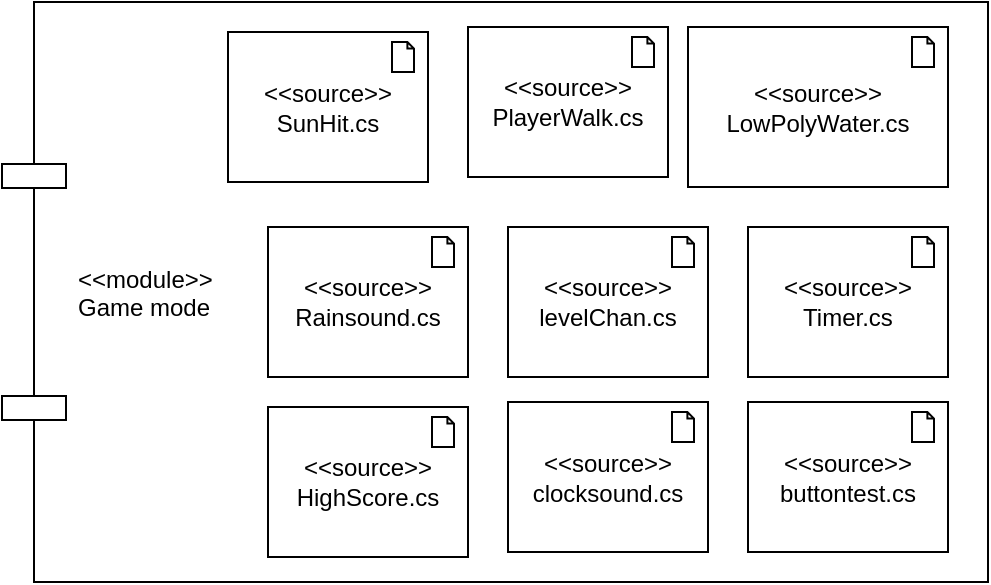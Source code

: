 <mxfile version="12.1.4" type="device" pages="1"><diagram id="ApSZpCxvYskE-ReW1Nhw" name="Page-1"><mxGraphModel dx="1005" dy="493" grid="1" gridSize="10" guides="1" tooltips="1" connect="1" arrows="1" fold="1" page="1" pageScale="1" pageWidth="850" pageHeight="1100" math="0" shadow="0"><root><mxCell id="0"/><mxCell id="1" parent="0"/><mxCell id="yt_TXV9oLms6KYk4RMP8-28" value="&lt;&lt;module&gt;&gt;&#10;Game mode" style="shape=component;align=left;spacingLeft=36;" parent="1" vertex="1"><mxGeometry x="27" y="320" width="493" height="290" as="geometry"/></mxCell><mxCell id="TTeNNiDKFs1N92Qm9GuE-9" value="&amp;lt;&amp;lt;source&amp;gt;&amp;gt;&lt;br&gt;SunHit.cs" style="html=1;outlineConnect=0;whiteSpace=wrap;shape=mxgraph.archimate.application;appType=artifact" vertex="1" parent="1"><mxGeometry x="140" y="335" width="100" height="75" as="geometry"/></mxCell><mxCell id="TTeNNiDKFs1N92Qm9GuE-10" value="&amp;lt;&amp;lt;source&amp;gt;&amp;gt;&lt;br&gt;PlayerWalk.cs" style="html=1;outlineConnect=0;whiteSpace=wrap;shape=mxgraph.archimate.application;appType=artifact" vertex="1" parent="1"><mxGeometry x="260" y="332.5" width="100" height="75" as="geometry"/></mxCell><mxCell id="TTeNNiDKFs1N92Qm9GuE-11" value="&amp;lt;&amp;lt;source&amp;gt;&amp;gt;&lt;br&gt;LowPolyWater.cs" style="html=1;outlineConnect=0;whiteSpace=wrap;shape=mxgraph.archimate.application;appType=artifact" vertex="1" parent="1"><mxGeometry x="370" y="332.5" width="130" height="80" as="geometry"/></mxCell><mxCell id="TTeNNiDKFs1N92Qm9GuE-12" value="&amp;lt;&amp;lt;source&amp;gt;&amp;gt;&lt;br&gt;Rainsound.cs" style="html=1;outlineConnect=0;whiteSpace=wrap;shape=mxgraph.archimate.application;appType=artifact" vertex="1" parent="1"><mxGeometry x="160" y="432.5" width="100" height="75" as="geometry"/></mxCell><mxCell id="TTeNNiDKFs1N92Qm9GuE-13" value="&amp;lt;&amp;lt;source&amp;gt;&amp;gt;&lt;br&gt;levelChan.cs" style="html=1;outlineConnect=0;whiteSpace=wrap;shape=mxgraph.archimate.application;appType=artifact" vertex="1" parent="1"><mxGeometry x="280" y="432.5" width="100" height="75" as="geometry"/></mxCell><mxCell id="TTeNNiDKFs1N92Qm9GuE-14" value="&amp;lt;&amp;lt;source&amp;gt;&amp;gt;&lt;br&gt;Timer.cs" style="html=1;outlineConnect=0;whiteSpace=wrap;shape=mxgraph.archimate.application;appType=artifact" vertex="1" parent="1"><mxGeometry x="400" y="432.5" width="100" height="75" as="geometry"/></mxCell><mxCell id="TTeNNiDKFs1N92Qm9GuE-15" value="&amp;lt;&amp;lt;source&amp;gt;&amp;gt;&lt;br&gt;HighScore.cs" style="html=1;outlineConnect=0;whiteSpace=wrap;shape=mxgraph.archimate.application;appType=artifact" vertex="1" parent="1"><mxGeometry x="160" y="522.5" width="100" height="75" as="geometry"/></mxCell><mxCell id="TTeNNiDKFs1N92Qm9GuE-16" value="&amp;lt;&amp;lt;source&amp;gt;&amp;gt;&lt;br&gt;clocksound.cs" style="html=1;outlineConnect=0;whiteSpace=wrap;shape=mxgraph.archimate.application;appType=artifact" vertex="1" parent="1"><mxGeometry x="280" y="520" width="100" height="75" as="geometry"/></mxCell><mxCell id="TTeNNiDKFs1N92Qm9GuE-17" value="&amp;lt;&amp;lt;source&amp;gt;&amp;gt;&lt;br&gt;buttontest.cs" style="html=1;outlineConnect=0;whiteSpace=wrap;shape=mxgraph.archimate.application;appType=artifact" vertex="1" parent="1"><mxGeometry x="400" y="520" width="100" height="75" as="geometry"/></mxCell></root></mxGraphModel></diagram></mxfile>